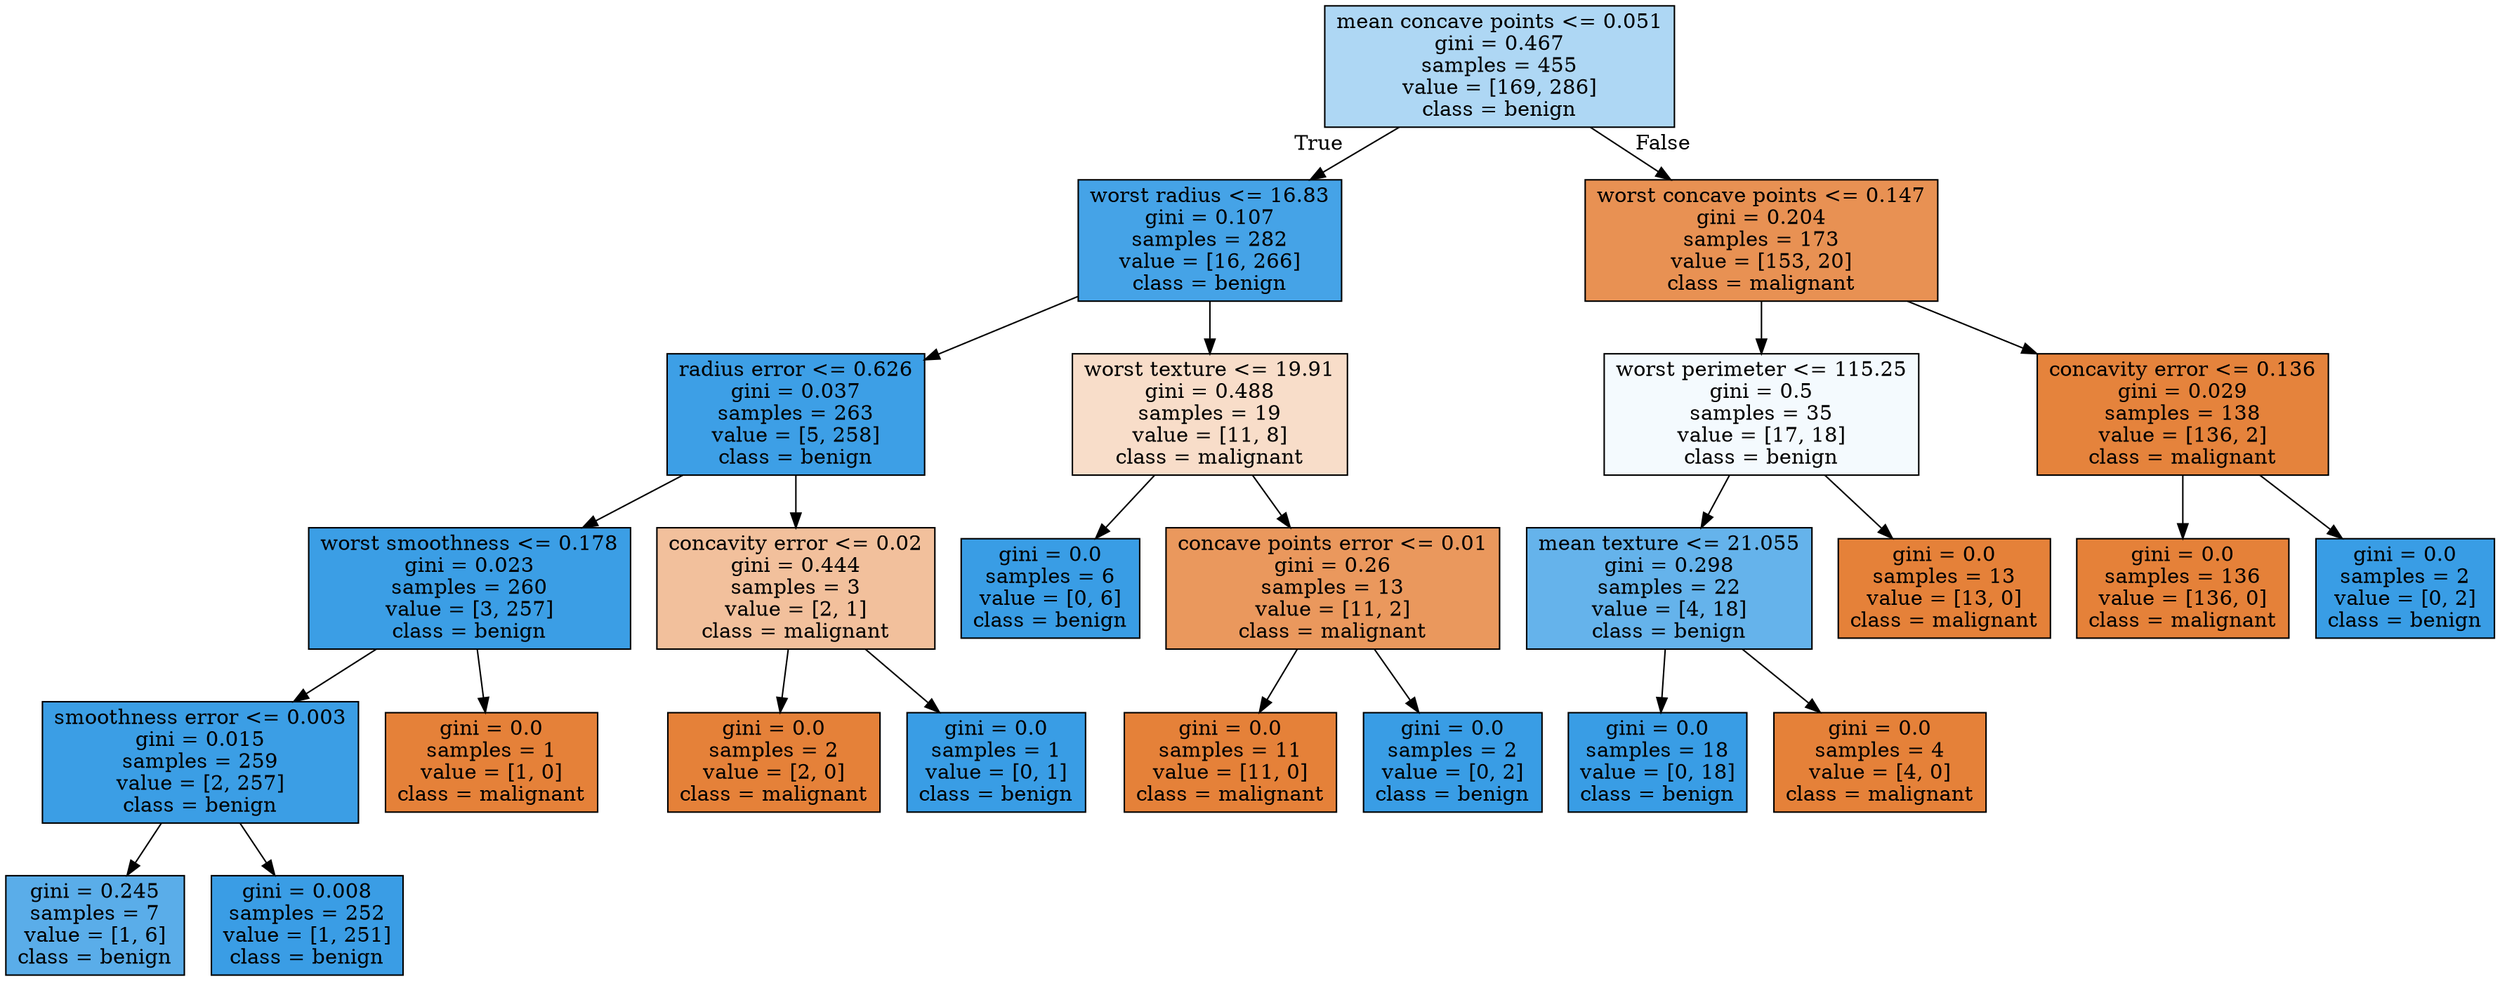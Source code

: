 digraph Tree {
node [shape=box, style="filled", color="black"] ;
0 [label="mean concave points <= 0.051\ngini = 0.467\nsamples = 455\nvalue = [169, 286]\nclass = benign", fillcolor="#aed7f4"] ;
1 [label="worst radius <= 16.83\ngini = 0.107\nsamples = 282\nvalue = [16, 266]\nclass = benign", fillcolor="#45a3e7"] ;
0 -> 1 [labeldistance=2.5, labelangle=45, headlabel="True"] ;
2 [label="radius error <= 0.626\ngini = 0.037\nsamples = 263\nvalue = [5, 258]\nclass = benign", fillcolor="#3d9fe6"] ;
1 -> 2 ;
3 [label="worst smoothness <= 0.178\ngini = 0.023\nsamples = 260\nvalue = [3, 257]\nclass = benign", fillcolor="#3b9ee5"] ;
2 -> 3 ;
4 [label="smoothness error <= 0.003\ngini = 0.015\nsamples = 259\nvalue = [2, 257]\nclass = benign", fillcolor="#3b9ee5"] ;
3 -> 4 ;
5 [label="gini = 0.245\nsamples = 7\nvalue = [1, 6]\nclass = benign", fillcolor="#5aade9"] ;
4 -> 5 ;
6 [label="gini = 0.008\nsamples = 252\nvalue = [1, 251]\nclass = benign", fillcolor="#3a9de5"] ;
4 -> 6 ;
7 [label="gini = 0.0\nsamples = 1\nvalue = [1, 0]\nclass = malignant", fillcolor="#e58139"] ;
3 -> 7 ;
8 [label="concavity error <= 0.02\ngini = 0.444\nsamples = 3\nvalue = [2, 1]\nclass = malignant", fillcolor="#f2c09c"] ;
2 -> 8 ;
9 [label="gini = 0.0\nsamples = 2\nvalue = [2, 0]\nclass = malignant", fillcolor="#e58139"] ;
8 -> 9 ;
10 [label="gini = 0.0\nsamples = 1\nvalue = [0, 1]\nclass = benign", fillcolor="#399de5"] ;
8 -> 10 ;
11 [label="worst texture <= 19.91\ngini = 0.488\nsamples = 19\nvalue = [11, 8]\nclass = malignant", fillcolor="#f8ddc9"] ;
1 -> 11 ;
12 [label="gini = 0.0\nsamples = 6\nvalue = [0, 6]\nclass = benign", fillcolor="#399de5"] ;
11 -> 12 ;
13 [label="concave points error <= 0.01\ngini = 0.26\nsamples = 13\nvalue = [11, 2]\nclass = malignant", fillcolor="#ea985d"] ;
11 -> 13 ;
14 [label="gini = 0.0\nsamples = 11\nvalue = [11, 0]\nclass = malignant", fillcolor="#e58139"] ;
13 -> 14 ;
15 [label="gini = 0.0\nsamples = 2\nvalue = [0, 2]\nclass = benign", fillcolor="#399de5"] ;
13 -> 15 ;
16 [label="worst concave points <= 0.147\ngini = 0.204\nsamples = 173\nvalue = [153, 20]\nclass = malignant", fillcolor="#e89153"] ;
0 -> 16 [labeldistance=2.5, labelangle=-45, headlabel="False"] ;
17 [label="worst perimeter <= 115.25\ngini = 0.5\nsamples = 35\nvalue = [17, 18]\nclass = benign", fillcolor="#f4fafe"] ;
16 -> 17 ;
18 [label="mean texture <= 21.055\ngini = 0.298\nsamples = 22\nvalue = [4, 18]\nclass = benign", fillcolor="#65b3eb"] ;
17 -> 18 ;
19 [label="gini = 0.0\nsamples = 18\nvalue = [0, 18]\nclass = benign", fillcolor="#399de5"] ;
18 -> 19 ;
20 [label="gini = 0.0\nsamples = 4\nvalue = [4, 0]\nclass = malignant", fillcolor="#e58139"] ;
18 -> 20 ;
21 [label="gini = 0.0\nsamples = 13\nvalue = [13, 0]\nclass = malignant", fillcolor="#e58139"] ;
17 -> 21 ;
22 [label="concavity error <= 0.136\ngini = 0.029\nsamples = 138\nvalue = [136, 2]\nclass = malignant", fillcolor="#e5833c"] ;
16 -> 22 ;
23 [label="gini = 0.0\nsamples = 136\nvalue = [136, 0]\nclass = malignant", fillcolor="#e58139"] ;
22 -> 23 ;
24 [label="gini = 0.0\nsamples = 2\nvalue = [0, 2]\nclass = benign", fillcolor="#399de5"] ;
22 -> 24 ;
}